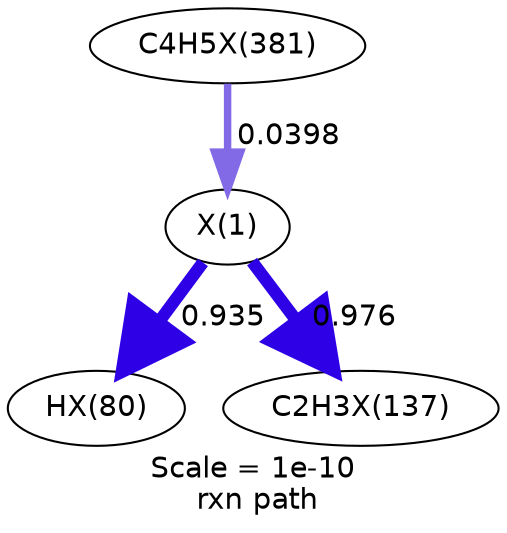 digraph reaction_paths {
center=1;
s20 -> s22[fontname="Helvetica", style="setlinewidth(5.95)", arrowsize=2.97, color="0.7, 1.44, 0.9"
, label=" 0.935"];
s20 -> s23[fontname="Helvetica", style="setlinewidth(5.98)", arrowsize=2.99, color="0.7, 1.48, 0.9"
, label=" 0.976"];
s29 -> s20[fontname="Helvetica", style="setlinewidth(3.57)", arrowsize=1.78, color="0.7, 0.54, 0.9"
, label=" 0.0398"];
s20 [ fontname="Helvetica", label="X(1)"];
s22 [ fontname="Helvetica", label="HX(80)"];
s23 [ fontname="Helvetica", label="C2H3X(137)"];
s29 [ fontname="Helvetica", label="C4H5X(381)"];
 label = "Scale = 1e-10\l rxn path";
 fontname = "Helvetica";
}
